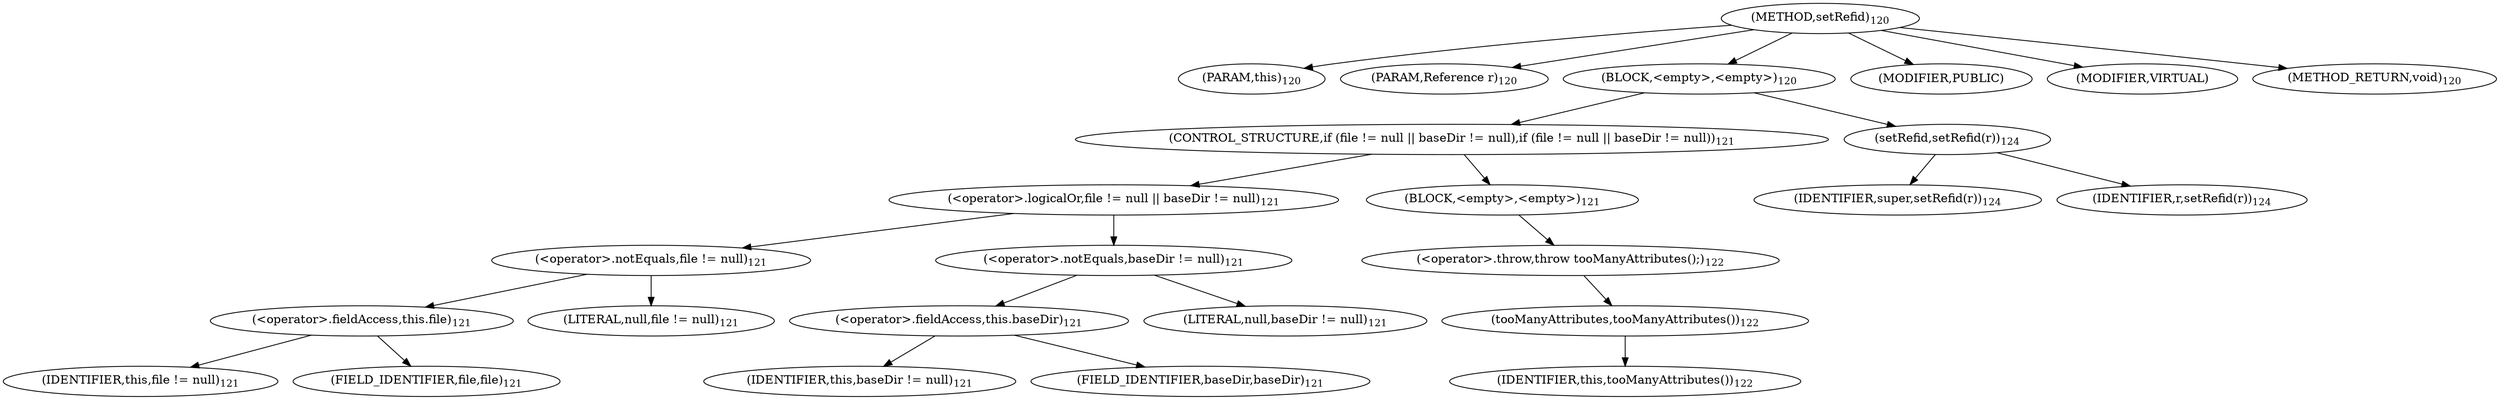 digraph "setRefid" {  
"212" [label = <(METHOD,setRefid)<SUB>120</SUB>> ]
"22" [label = <(PARAM,this)<SUB>120</SUB>> ]
"213" [label = <(PARAM,Reference r)<SUB>120</SUB>> ]
"214" [label = <(BLOCK,&lt;empty&gt;,&lt;empty&gt;)<SUB>120</SUB>> ]
"215" [label = <(CONTROL_STRUCTURE,if (file != null || baseDir != null),if (file != null || baseDir != null))<SUB>121</SUB>> ]
"216" [label = <(&lt;operator&gt;.logicalOr,file != null || baseDir != null)<SUB>121</SUB>> ]
"217" [label = <(&lt;operator&gt;.notEquals,file != null)<SUB>121</SUB>> ]
"218" [label = <(&lt;operator&gt;.fieldAccess,this.file)<SUB>121</SUB>> ]
"219" [label = <(IDENTIFIER,this,file != null)<SUB>121</SUB>> ]
"220" [label = <(FIELD_IDENTIFIER,file,file)<SUB>121</SUB>> ]
"221" [label = <(LITERAL,null,file != null)<SUB>121</SUB>> ]
"222" [label = <(&lt;operator&gt;.notEquals,baseDir != null)<SUB>121</SUB>> ]
"223" [label = <(&lt;operator&gt;.fieldAccess,this.baseDir)<SUB>121</SUB>> ]
"224" [label = <(IDENTIFIER,this,baseDir != null)<SUB>121</SUB>> ]
"225" [label = <(FIELD_IDENTIFIER,baseDir,baseDir)<SUB>121</SUB>> ]
"226" [label = <(LITERAL,null,baseDir != null)<SUB>121</SUB>> ]
"227" [label = <(BLOCK,&lt;empty&gt;,&lt;empty&gt;)<SUB>121</SUB>> ]
"228" [label = <(&lt;operator&gt;.throw,throw tooManyAttributes();)<SUB>122</SUB>> ]
"229" [label = <(tooManyAttributes,tooManyAttributes())<SUB>122</SUB>> ]
"21" [label = <(IDENTIFIER,this,tooManyAttributes())<SUB>122</SUB>> ]
"230" [label = <(setRefid,setRefid(r))<SUB>124</SUB>> ]
"231" [label = <(IDENTIFIER,super,setRefid(r))<SUB>124</SUB>> ]
"232" [label = <(IDENTIFIER,r,setRefid(r))<SUB>124</SUB>> ]
"233" [label = <(MODIFIER,PUBLIC)> ]
"234" [label = <(MODIFIER,VIRTUAL)> ]
"235" [label = <(METHOD_RETURN,void)<SUB>120</SUB>> ]
  "212" -> "22" 
  "212" -> "213" 
  "212" -> "214" 
  "212" -> "233" 
  "212" -> "234" 
  "212" -> "235" 
  "214" -> "215" 
  "214" -> "230" 
  "215" -> "216" 
  "215" -> "227" 
  "216" -> "217" 
  "216" -> "222" 
  "217" -> "218" 
  "217" -> "221" 
  "218" -> "219" 
  "218" -> "220" 
  "222" -> "223" 
  "222" -> "226" 
  "223" -> "224" 
  "223" -> "225" 
  "227" -> "228" 
  "228" -> "229" 
  "229" -> "21" 
  "230" -> "231" 
  "230" -> "232" 
}
